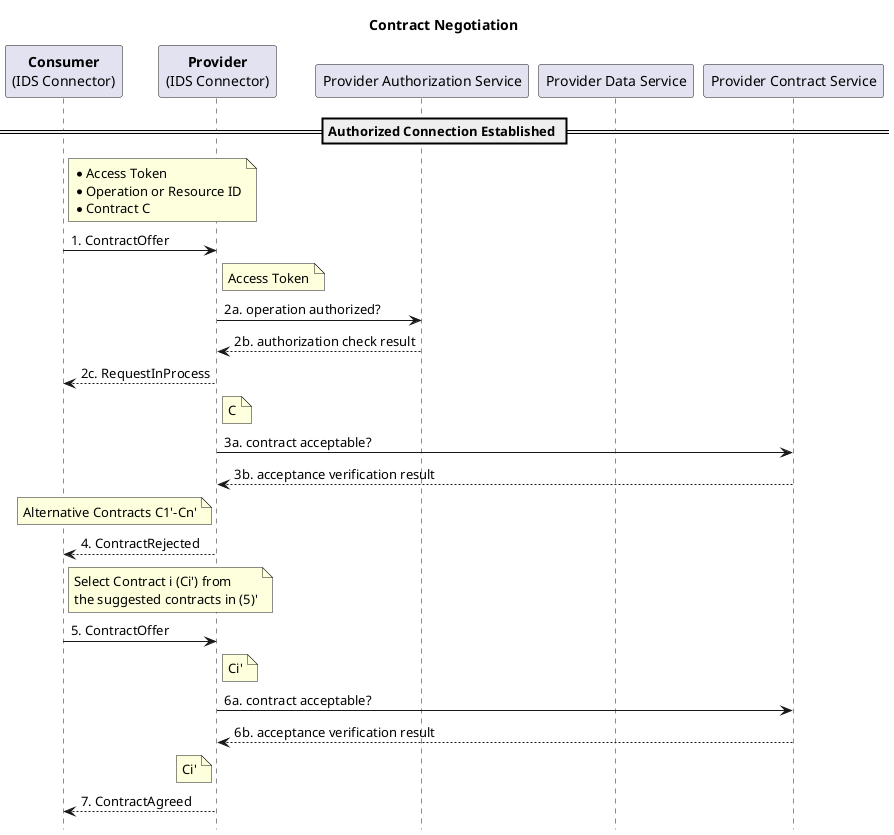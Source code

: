 @startuml

hide footbox

title Contract Negotiation

participant "**Consumer**\n(IDS Connector)" as C
participant "**Provider**\n(IDS Connector)" as P
participant "Provider Authorization Service" as PAS
participant "Provider Data Service" as PDS
participant "Provider Contract Service" as PCS

== Authorized Connection Established ==

note right of C: *Access Token\n*Operation or Resource ID\n*Contract C
C -> P: 1. ContractOffer

note right of P: Access Token
P -> PAS: 2a. operation authorized?
P <-- PAS: 2b. authorization check result

C <-- P: 2c. RequestInProcess

note right of P: C
P -> PCS: 3a. contract acceptable?
P <-- PCS: 3b. acceptance verification result

note left of P: Alternative Contracts C1'-Cn'
P --> C: 4. ContractRejected

note right of C: Select Contract i (Ci') from\nthe suggested contracts in (5)'
C -> P: 5. ContractOffer

note right of P: Ci'
P -> PCS: 6a. contract acceptable?
P <-- PCS: 6b. acceptance verification result

note left of P: Ci'
P --> C: 7. ContractAgreed

@enduml
